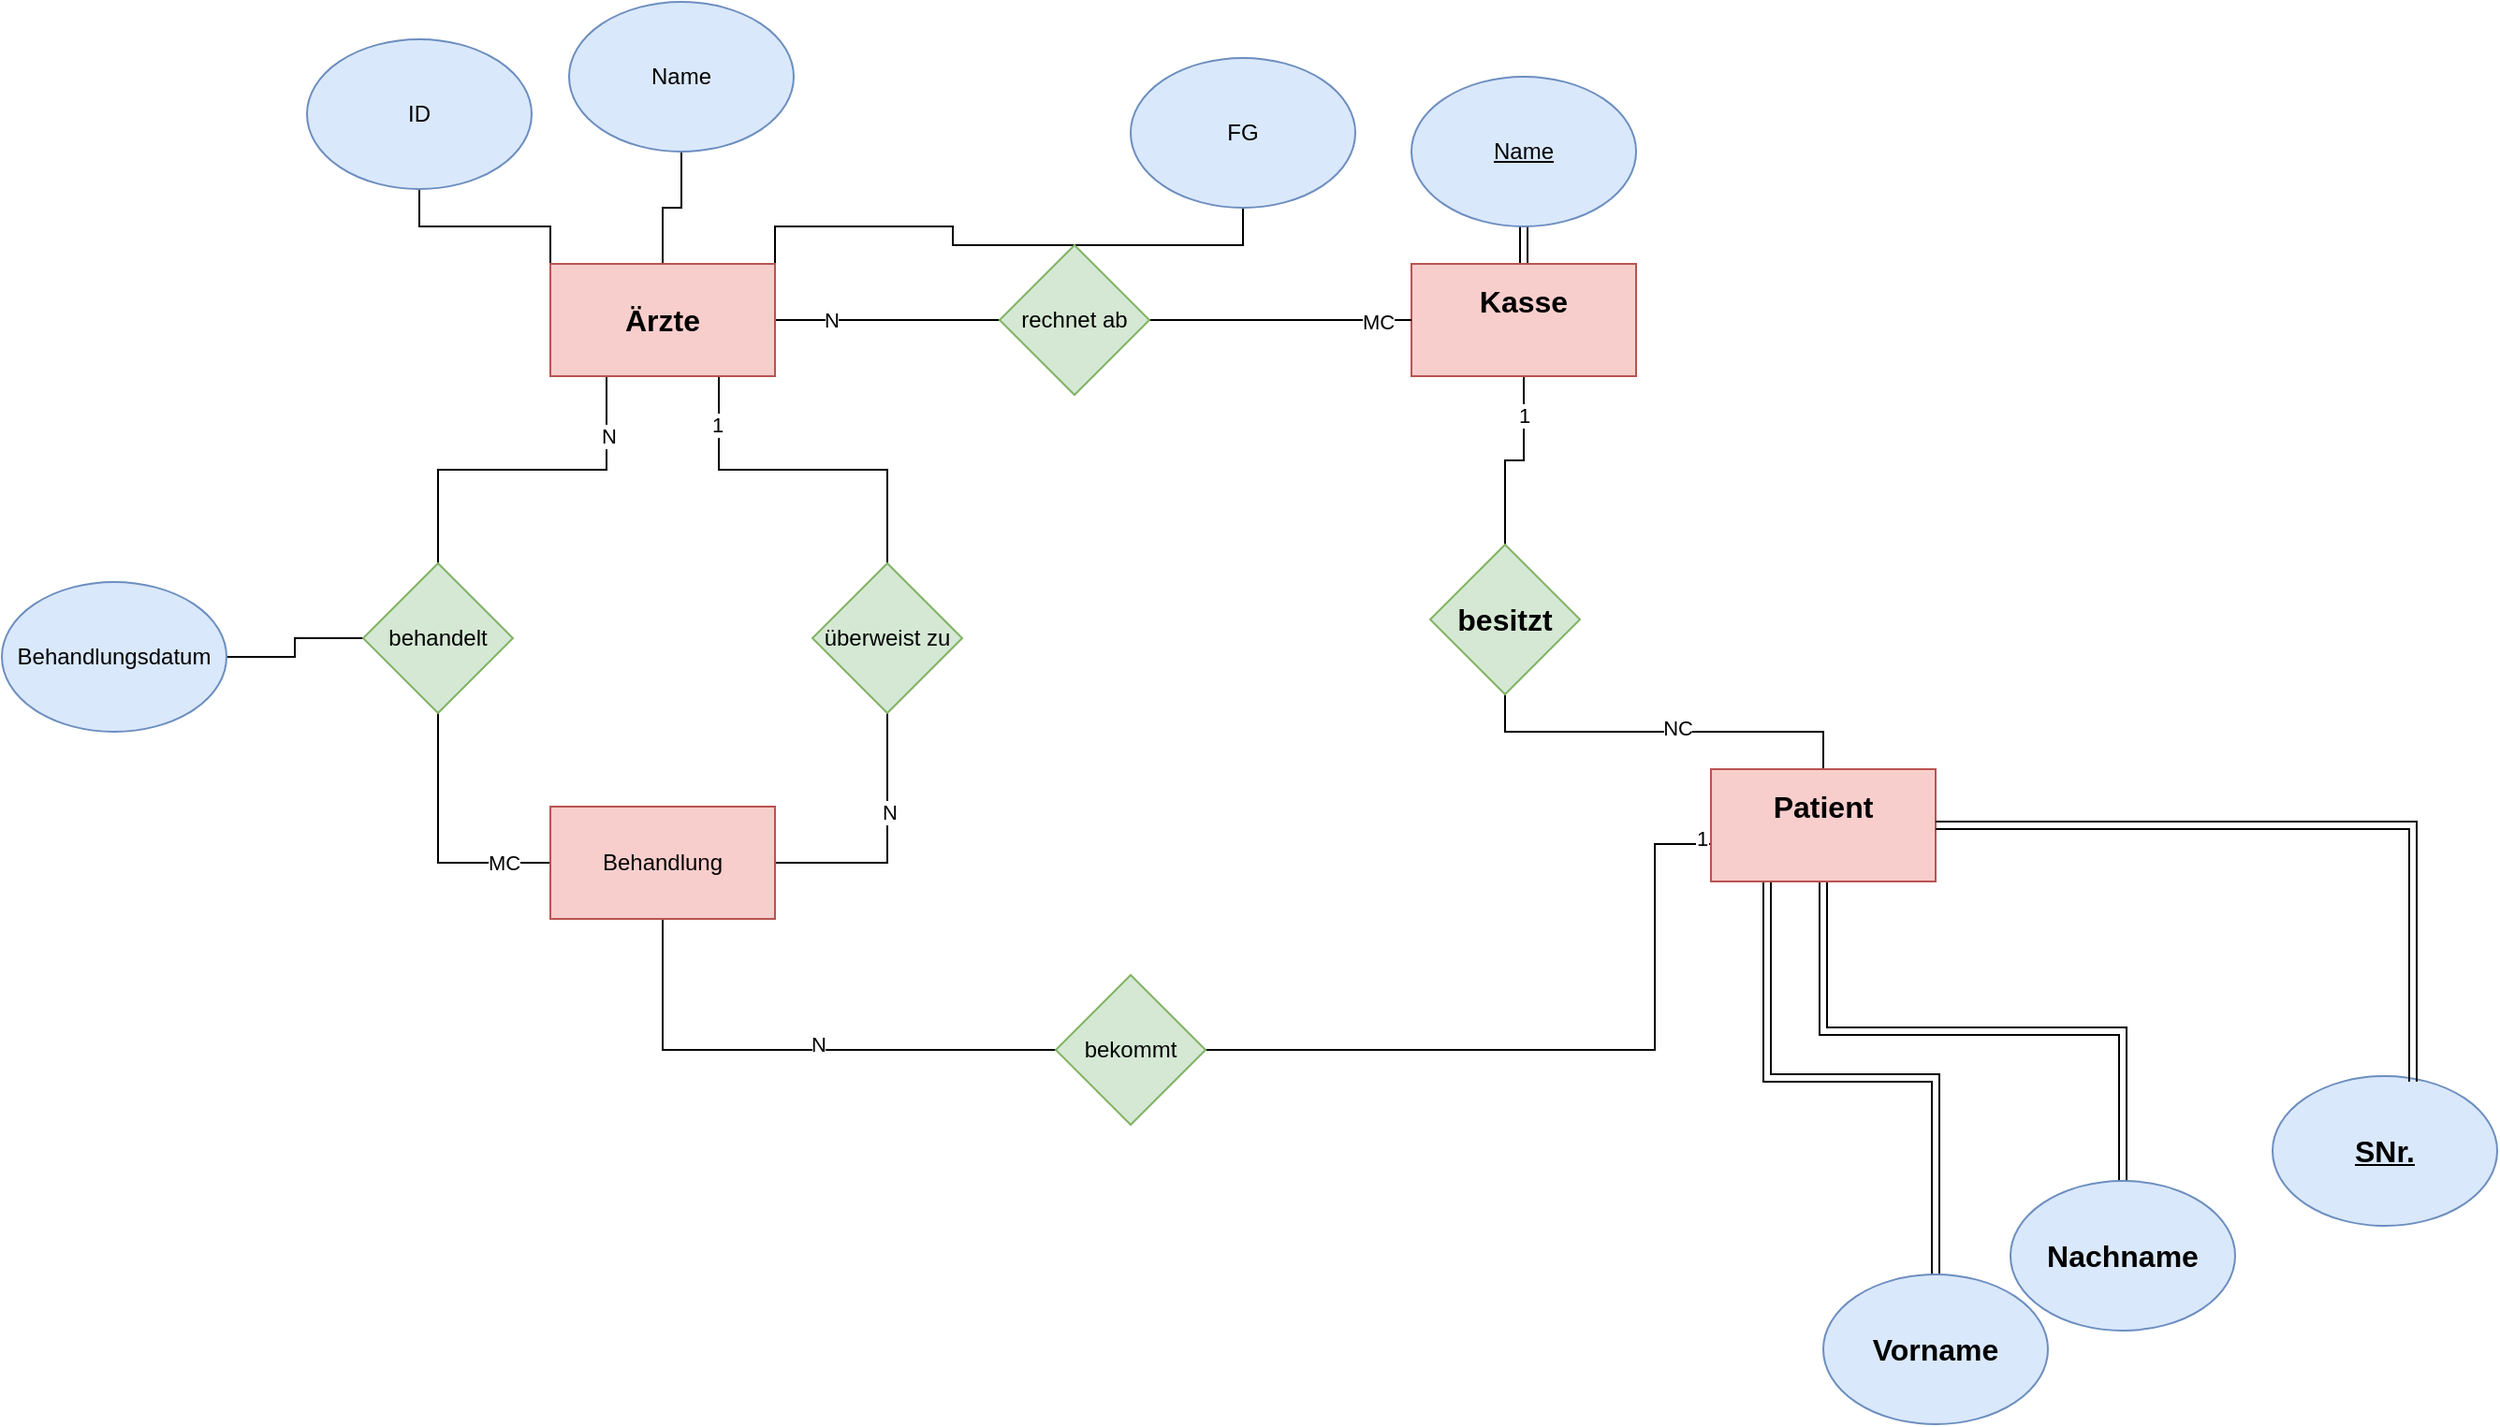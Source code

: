 <mxfile version="24.2.7" type="github">
  <diagram name="Seite-1" id="rA2RBIuoGBYq2s0txEz-">
    <mxGraphModel dx="2190" dy="2093" grid="1" gridSize="10" guides="1" tooltips="1" connect="1" arrows="1" fold="1" page="1" pageScale="1" pageWidth="827" pageHeight="1169" math="0" shadow="0">
      <root>
        <mxCell id="0" />
        <mxCell id="1" parent="0" />
        <mxCell id="t1AcQNOCf8qGVLQo8wgn-10" style="edgeStyle=orthogonalEdgeStyle;rounded=0;orthogonalLoop=1;jettySize=auto;html=1;exitX=0.5;exitY=1;exitDx=0;exitDy=0;endArrow=none;endFill=0;" parent="1" source="t1AcQNOCf8qGVLQo8wgn-11" target="t1AcQNOCf8qGVLQo8wgn-3" edge="1">
          <mxGeometry relative="1" as="geometry" />
        </mxCell>
        <mxCell id="haU4K3w-V6W9Fqou2Yd8-4" value="NC" style="edgeLabel;html=1;align=center;verticalAlign=middle;resizable=0;points=[];" vertex="1" connectable="0" parent="t1AcQNOCf8qGVLQo8wgn-10">
          <mxGeometry x="0.065" y="2" relative="1" as="geometry">
            <mxPoint as="offset" />
          </mxGeometry>
        </mxCell>
        <mxCell id="t1AcQNOCf8qGVLQo8wgn-19" style="edgeStyle=orthogonalEdgeStyle;rounded=0;orthogonalLoop=1;jettySize=auto;html=1;exitX=0.5;exitY=0;exitDx=0;exitDy=0;entryX=0.5;entryY=1;entryDx=0;entryDy=0;shape=link;" parent="1" source="t1AcQNOCf8qGVLQo8wgn-1" target="t1AcQNOCf8qGVLQo8wgn-18" edge="1">
          <mxGeometry relative="1" as="geometry" />
        </mxCell>
        <mxCell id="t1AcQNOCf8qGVLQo8wgn-21" style="edgeStyle=orthogonalEdgeStyle;rounded=0;orthogonalLoop=1;jettySize=auto;html=1;exitX=0;exitY=0.5;exitDx=0;exitDy=0;endArrow=none;endFill=0;" parent="1" source="t1AcQNOCf8qGVLQo8wgn-22" target="t1AcQNOCf8qGVLQo8wgn-2" edge="1">
          <mxGeometry relative="1" as="geometry" />
        </mxCell>
        <mxCell id="haU4K3w-V6W9Fqou2Yd8-3" style="edgeStyle=orthogonalEdgeStyle;rounded=0;orthogonalLoop=1;jettySize=auto;html=1;exitX=0.5;exitY=1;exitDx=0;exitDy=0;entryX=0.5;entryY=0;entryDx=0;entryDy=0;endArrow=none;endFill=0;" edge="1" parent="1" source="t1AcQNOCf8qGVLQo8wgn-1" target="t1AcQNOCf8qGVLQo8wgn-11">
          <mxGeometry relative="1" as="geometry" />
        </mxCell>
        <mxCell id="haU4K3w-V6W9Fqou2Yd8-5" value="1" style="edgeLabel;html=1;align=center;verticalAlign=middle;resizable=0;points=[];" vertex="1" connectable="0" parent="haU4K3w-V6W9Fqou2Yd8-3">
          <mxGeometry x="-0.594" relative="1" as="geometry">
            <mxPoint as="offset" />
          </mxGeometry>
        </mxCell>
        <mxCell id="t1AcQNOCf8qGVLQo8wgn-1" value="Kasse&lt;div style=&quot;font-size: 16px;&quot;&gt;&lt;br style=&quot;font-size: 16px;&quot;&gt;&lt;/div&gt;" style="rounded=0;whiteSpace=wrap;html=1;fillColor=#f8cecc;strokeColor=#b85450;fontSize=16;fontStyle=1" parent="1" vertex="1">
          <mxGeometry x="280" y="110" width="120" height="60" as="geometry" />
        </mxCell>
        <mxCell id="t1AcQNOCf8qGVLQo8wgn-39" style="edgeStyle=orthogonalEdgeStyle;rounded=0;orthogonalLoop=1;jettySize=auto;html=1;exitX=0;exitY=0;exitDx=0;exitDy=0;endArrow=none;endFill=0;" parent="1" source="t1AcQNOCf8qGVLQo8wgn-2" target="t1AcQNOCf8qGVLQo8wgn-35" edge="1">
          <mxGeometry relative="1" as="geometry" />
        </mxCell>
        <mxCell id="t1AcQNOCf8qGVLQo8wgn-40" style="edgeStyle=orthogonalEdgeStyle;rounded=0;orthogonalLoop=1;jettySize=auto;html=1;exitX=0.5;exitY=0;exitDx=0;exitDy=0;entryX=0.5;entryY=1;entryDx=0;entryDy=0;endArrow=none;endFill=0;" parent="1" source="t1AcQNOCf8qGVLQo8wgn-2" target="t1AcQNOCf8qGVLQo8wgn-36" edge="1">
          <mxGeometry relative="1" as="geometry" />
        </mxCell>
        <mxCell id="t1AcQNOCf8qGVLQo8wgn-41" style="edgeStyle=orthogonalEdgeStyle;rounded=0;orthogonalLoop=1;jettySize=auto;html=1;exitX=1;exitY=0;exitDx=0;exitDy=0;endArrow=none;endFill=0;" parent="1" source="t1AcQNOCf8qGVLQo8wgn-2" target="t1AcQNOCf8qGVLQo8wgn-37" edge="1">
          <mxGeometry relative="1" as="geometry" />
        </mxCell>
        <mxCell id="haU4K3w-V6W9Fqou2Yd8-9" style="edgeStyle=orthogonalEdgeStyle;rounded=0;orthogonalLoop=1;jettySize=auto;html=1;exitX=0.25;exitY=1;exitDx=0;exitDy=0;entryX=0.5;entryY=0;entryDx=0;entryDy=0;endArrow=none;endFill=0;" edge="1" parent="1" source="t1AcQNOCf8qGVLQo8wgn-2" target="t1AcQNOCf8qGVLQo8wgn-31">
          <mxGeometry relative="1" as="geometry" />
        </mxCell>
        <mxCell id="haU4K3w-V6W9Fqou2Yd8-17" value="N" style="edgeLabel;html=1;align=center;verticalAlign=middle;resizable=0;points=[];fontFamily=Helvetica;fontSize=11;fontColor=default;labelBackgroundColor=default;" vertex="1" connectable="0" parent="haU4K3w-V6W9Fqou2Yd8-9">
          <mxGeometry x="-0.671" y="1" relative="1" as="geometry">
            <mxPoint as="offset" />
          </mxGeometry>
        </mxCell>
        <mxCell id="haU4K3w-V6W9Fqou2Yd8-11" style="edgeStyle=orthogonalEdgeStyle;rounded=0;orthogonalLoop=1;jettySize=auto;html=1;exitX=0.75;exitY=1;exitDx=0;exitDy=0;entryX=0.5;entryY=0;entryDx=0;entryDy=0;endArrow=none;endFill=0;" edge="1" parent="1" source="t1AcQNOCf8qGVLQo8wgn-2" target="t1AcQNOCf8qGVLQo8wgn-29">
          <mxGeometry relative="1" as="geometry" />
        </mxCell>
        <mxCell id="haU4K3w-V6W9Fqou2Yd8-15" value="1" style="edgeLabel;html=1;align=center;verticalAlign=middle;resizable=0;points=[];fontFamily=Helvetica;fontSize=11;fontColor=default;labelBackgroundColor=default;" vertex="1" connectable="0" parent="haU4K3w-V6W9Fqou2Yd8-11">
          <mxGeometry x="-0.731" y="-1" relative="1" as="geometry">
            <mxPoint as="offset" />
          </mxGeometry>
        </mxCell>
        <mxCell id="t1AcQNOCf8qGVLQo8wgn-2" value="Ärzte" style="rounded=0;whiteSpace=wrap;html=1;fillColor=#f8cecc;strokeColor=#b85450;fontSize=16;fontStyle=1" parent="1" vertex="1">
          <mxGeometry x="-180" y="110" width="120" height="60" as="geometry" />
        </mxCell>
        <mxCell id="t1AcQNOCf8qGVLQo8wgn-7" style="edgeStyle=orthogonalEdgeStyle;rounded=0;orthogonalLoop=1;jettySize=auto;html=1;exitX=0.5;exitY=1;exitDx=0;exitDy=0;fontSize=16;fontStyle=1;endArrow=none;endFill=0;shape=link;" parent="1" source="t1AcQNOCf8qGVLQo8wgn-3" target="t1AcQNOCf8qGVLQo8wgn-6" edge="1">
          <mxGeometry relative="1" as="geometry" />
        </mxCell>
        <mxCell id="haU4K3w-V6W9Fqou2Yd8-1" style="edgeStyle=orthogonalEdgeStyle;rounded=0;orthogonalLoop=1;jettySize=auto;html=1;exitX=0;exitY=1;exitDx=0;exitDy=0;entryX=1;entryY=0.5;entryDx=0;entryDy=0;endArrow=none;endFill=0;" edge="1" parent="1" source="t1AcQNOCf8qGVLQo8wgn-3" target="t1AcQNOCf8qGVLQo8wgn-65">
          <mxGeometry relative="1" as="geometry">
            <Array as="points">
              <mxPoint x="440" y="420" />
              <mxPoint x="410" y="420" />
              <mxPoint x="410" y="530" />
            </Array>
          </mxGeometry>
        </mxCell>
        <mxCell id="haU4K3w-V6W9Fqou2Yd8-7" value="1" style="edgeLabel;html=1;align=center;verticalAlign=middle;resizable=0;points=[];" vertex="1" connectable="0" parent="haU4K3w-V6W9Fqou2Yd8-1">
          <mxGeometry x="-0.874" y="-3" relative="1" as="geometry">
            <mxPoint as="offset" />
          </mxGeometry>
        </mxCell>
        <mxCell id="haU4K3w-V6W9Fqou2Yd8-6" style="edgeStyle=orthogonalEdgeStyle;rounded=0;orthogonalLoop=1;jettySize=auto;html=1;exitX=0.25;exitY=1;exitDx=0;exitDy=0;entryX=0.5;entryY=0;entryDx=0;entryDy=0;shape=link;" edge="1" parent="1" source="t1AcQNOCf8qGVLQo8wgn-3" target="t1AcQNOCf8qGVLQo8wgn-4">
          <mxGeometry relative="1" as="geometry" />
        </mxCell>
        <mxCell id="t1AcQNOCf8qGVLQo8wgn-3" value="Patient&lt;div style=&quot;font-size: 16px;&quot;&gt;&lt;br style=&quot;font-size: 16px;&quot;&gt;&lt;/div&gt;" style="rounded=0;whiteSpace=wrap;html=1;fillColor=#f8cecc;strokeColor=#b85450;fontSize=16;fontStyle=1" parent="1" vertex="1">
          <mxGeometry x="440" y="380" width="120" height="60" as="geometry" />
        </mxCell>
        <mxCell id="t1AcQNOCf8qGVLQo8wgn-4" value="Vorname" style="ellipse;whiteSpace=wrap;html=1;fillColor=#dae8fc;strokeColor=#6c8ebf;fontSize=16;fontStyle=1" parent="1" vertex="1">
          <mxGeometry x="500" y="650" width="120" height="80" as="geometry" />
        </mxCell>
        <mxCell id="t1AcQNOCf8qGVLQo8wgn-5" value="&lt;u style=&quot;font-size: 16px;&quot;&gt;SNr.&lt;/u&gt;" style="ellipse;whiteSpace=wrap;html=1;fillColor=#dae8fc;strokeColor=#6c8ebf;fontSize=16;fontStyle=1" parent="1" vertex="1">
          <mxGeometry x="740" y="544" width="120" height="80" as="geometry" />
        </mxCell>
        <mxCell id="t1AcQNOCf8qGVLQo8wgn-6" value="Nachname" style="ellipse;whiteSpace=wrap;html=1;fillColor=#dae8fc;strokeColor=#6c8ebf;fontSize=16;fontStyle=1" parent="1" vertex="1">
          <mxGeometry x="600" y="600" width="120" height="80" as="geometry" />
        </mxCell>
        <mxCell id="t1AcQNOCf8qGVLQo8wgn-9" style="edgeStyle=orthogonalEdgeStyle;rounded=0;orthogonalLoop=1;jettySize=auto;html=1;exitX=1;exitY=0.5;exitDx=0;exitDy=0;entryX=0.625;entryY=0.038;entryDx=0;entryDy=0;entryPerimeter=0;fontSize=16;fontStyle=1;endArrow=none;endFill=0;shape=link;" parent="1" source="t1AcQNOCf8qGVLQo8wgn-3" target="t1AcQNOCf8qGVLQo8wgn-5" edge="1">
          <mxGeometry relative="1" as="geometry" />
        </mxCell>
        <mxCell id="t1AcQNOCf8qGVLQo8wgn-11" value="besitzt" style="rhombus;whiteSpace=wrap;html=1;fillColor=#d5e8d4;strokeColor=#82b366;fontSize=16;fontStyle=1" parent="1" vertex="1">
          <mxGeometry x="290" y="260" width="80" height="80" as="geometry" />
        </mxCell>
        <mxCell id="haU4K3w-V6W9Fqou2Yd8-13" style="edgeStyle=orthogonalEdgeStyle;rounded=0;orthogonalLoop=1;jettySize=auto;html=1;exitX=1;exitY=0.5;exitDx=0;exitDy=0;strokeColor=default;align=center;verticalAlign=middle;fontFamily=Helvetica;fontSize=11;fontColor=default;labelBackgroundColor=default;endArrow=none;endFill=0;" edge="1" parent="1" source="t1AcQNOCf8qGVLQo8wgn-16" target="t1AcQNOCf8qGVLQo8wgn-31">
          <mxGeometry relative="1" as="geometry" />
        </mxCell>
        <mxCell id="t1AcQNOCf8qGVLQo8wgn-16" value="Behandlungsdatum" style="ellipse;whiteSpace=wrap;html=1;fillColor=#dae8fc;strokeColor=#6c8ebf;" parent="1" vertex="1">
          <mxGeometry x="-473" y="280" width="120" height="80" as="geometry" />
        </mxCell>
        <mxCell id="t1AcQNOCf8qGVLQo8wgn-18" value="&lt;u&gt;Name&lt;/u&gt;" style="ellipse;whiteSpace=wrap;html=1;fillColor=#dae8fc;strokeColor=#6c8ebf;" parent="1" vertex="1">
          <mxGeometry x="280" y="10" width="120" height="80" as="geometry" />
        </mxCell>
        <mxCell id="t1AcQNOCf8qGVLQo8wgn-23" value="" style="edgeStyle=orthogonalEdgeStyle;rounded=0;orthogonalLoop=1;jettySize=auto;html=1;exitX=0;exitY=0.5;exitDx=0;exitDy=0;endArrow=none;endFill=0;" parent="1" source="t1AcQNOCf8qGVLQo8wgn-1" edge="1">
          <mxGeometry relative="1" as="geometry">
            <mxPoint x="280" y="140" as="sourcePoint" />
            <mxPoint x="280" y="140" as="targetPoint" />
            <Array as="points">
              <mxPoint x="140" y="140" />
              <mxPoint x="140" y="140" />
            </Array>
          </mxGeometry>
        </mxCell>
        <mxCell id="t1AcQNOCf8qGVLQo8wgn-25" value="N" style="edgeLabel;html=1;align=center;verticalAlign=middle;resizable=0;points=[];" parent="t1AcQNOCf8qGVLQo8wgn-23" vertex="1" connectable="0">
          <mxGeometry x="0.093" relative="1" as="geometry">
            <mxPoint x="-183" as="offset" />
          </mxGeometry>
        </mxCell>
        <mxCell id="t1AcQNOCf8qGVLQo8wgn-26" value="MC" style="edgeLabel;html=1;align=center;verticalAlign=middle;resizable=0;points=[];" parent="t1AcQNOCf8qGVLQo8wgn-23" vertex="1" connectable="0">
          <mxGeometry x="0.871" y="-1" relative="1" as="geometry">
            <mxPoint as="offset" />
          </mxGeometry>
        </mxCell>
        <mxCell id="t1AcQNOCf8qGVLQo8wgn-22" value="rechnet ab" style="rhombus;whiteSpace=wrap;html=1;fillColor=#d5e8d4;strokeColor=#82b366;" parent="1" vertex="1">
          <mxGeometry x="60" y="100" width="80" height="80" as="geometry" />
        </mxCell>
        <mxCell id="haU4K3w-V6W9Fqou2Yd8-12" style="edgeStyle=orthogonalEdgeStyle;rounded=0;orthogonalLoop=1;jettySize=auto;html=1;exitX=0.5;exitY=1;exitDx=0;exitDy=0;entryX=1;entryY=0.5;entryDx=0;entryDy=0;endArrow=none;endFill=0;" edge="1" parent="1" source="t1AcQNOCf8qGVLQo8wgn-29" target="t1AcQNOCf8qGVLQo8wgn-56">
          <mxGeometry relative="1" as="geometry" />
        </mxCell>
        <mxCell id="haU4K3w-V6W9Fqou2Yd8-16" value="N" style="edgeLabel;html=1;align=center;verticalAlign=middle;resizable=0;points=[];fontFamily=Helvetica;fontSize=11;fontColor=default;labelBackgroundColor=default;" vertex="1" connectable="0" parent="haU4K3w-V6W9Fqou2Yd8-12">
          <mxGeometry x="-0.247" y="1" relative="1" as="geometry">
            <mxPoint as="offset" />
          </mxGeometry>
        </mxCell>
        <mxCell id="t1AcQNOCf8qGVLQo8wgn-29" value="überweist zu" style="rhombus;whiteSpace=wrap;html=1;fillColor=#d5e8d4;strokeColor=#82b366;" parent="1" vertex="1">
          <mxGeometry x="-40" y="270" width="80" height="80" as="geometry" />
        </mxCell>
        <mxCell id="haU4K3w-V6W9Fqou2Yd8-10" style="edgeStyle=orthogonalEdgeStyle;rounded=0;orthogonalLoop=1;jettySize=auto;html=1;exitX=0.5;exitY=1;exitDx=0;exitDy=0;entryX=0;entryY=0.5;entryDx=0;entryDy=0;endArrow=none;endFill=0;" edge="1" parent="1" source="t1AcQNOCf8qGVLQo8wgn-31" target="t1AcQNOCf8qGVLQo8wgn-56">
          <mxGeometry relative="1" as="geometry" />
        </mxCell>
        <mxCell id="haU4K3w-V6W9Fqou2Yd8-18" value="MC" style="edgeLabel;html=1;align=center;verticalAlign=middle;resizable=0;points=[];fontFamily=Helvetica;fontSize=11;fontColor=default;labelBackgroundColor=default;" vertex="1" connectable="0" parent="haU4K3w-V6W9Fqou2Yd8-10">
          <mxGeometry x="0.633" relative="1" as="geometry">
            <mxPoint as="offset" />
          </mxGeometry>
        </mxCell>
        <mxCell id="t1AcQNOCf8qGVLQo8wgn-31" value="behandelt" style="rhombus;whiteSpace=wrap;html=1;fillColor=#d5e8d4;strokeColor=#82b366;" parent="1" vertex="1">
          <mxGeometry x="-280" y="270" width="80" height="80" as="geometry" />
        </mxCell>
        <mxCell id="t1AcQNOCf8qGVLQo8wgn-35" value="ID" style="ellipse;whiteSpace=wrap;html=1;fillColor=#dae8fc;strokeColor=#6c8ebf;" parent="1" vertex="1">
          <mxGeometry x="-310" y="-10" width="120" height="80" as="geometry" />
        </mxCell>
        <mxCell id="t1AcQNOCf8qGVLQo8wgn-36" value="Name" style="ellipse;whiteSpace=wrap;html=1;fillColor=#dae8fc;strokeColor=#6c8ebf;" parent="1" vertex="1">
          <mxGeometry x="-170" y="-30" width="120" height="80" as="geometry" />
        </mxCell>
        <mxCell id="t1AcQNOCf8qGVLQo8wgn-37" value="FG" style="ellipse;whiteSpace=wrap;html=1;fillColor=#dae8fc;strokeColor=#6c8ebf;" parent="1" vertex="1">
          <mxGeometry x="130" width="120" height="80" as="geometry" />
        </mxCell>
        <mxCell id="haU4K3w-V6W9Fqou2Yd8-2" style="edgeStyle=orthogonalEdgeStyle;rounded=0;orthogonalLoop=1;jettySize=auto;html=1;exitX=0.5;exitY=1;exitDx=0;exitDy=0;entryX=0;entryY=0.5;entryDx=0;entryDy=0;endArrow=none;endFill=0;" edge="1" parent="1" source="t1AcQNOCf8qGVLQo8wgn-56" target="t1AcQNOCf8qGVLQo8wgn-65">
          <mxGeometry relative="1" as="geometry">
            <mxPoint x="-200" y="540" as="targetPoint" />
          </mxGeometry>
        </mxCell>
        <mxCell id="haU4K3w-V6W9Fqou2Yd8-8" value="N" style="edgeLabel;html=1;align=center;verticalAlign=middle;resizable=0;points=[];" vertex="1" connectable="0" parent="haU4K3w-V6W9Fqou2Yd8-2">
          <mxGeometry x="0.088" y="3" relative="1" as="geometry">
            <mxPoint as="offset" />
          </mxGeometry>
        </mxCell>
        <mxCell id="t1AcQNOCf8qGVLQo8wgn-56" value="Behandlung" style="rounded=0;whiteSpace=wrap;html=1;fillColor=#f8cecc;strokeColor=#b85450;" parent="1" vertex="1">
          <mxGeometry x="-180" y="400" width="120" height="60" as="geometry" />
        </mxCell>
        <mxCell id="t1AcQNOCf8qGVLQo8wgn-65" value="&lt;div&gt;bekommt&lt;/div&gt;" style="rhombus;whiteSpace=wrap;html=1;fillColor=#d5e8d4;strokeColor=#82b366;" parent="1" vertex="1">
          <mxGeometry x="90" y="490" width="80" height="80" as="geometry" />
        </mxCell>
      </root>
    </mxGraphModel>
  </diagram>
</mxfile>
